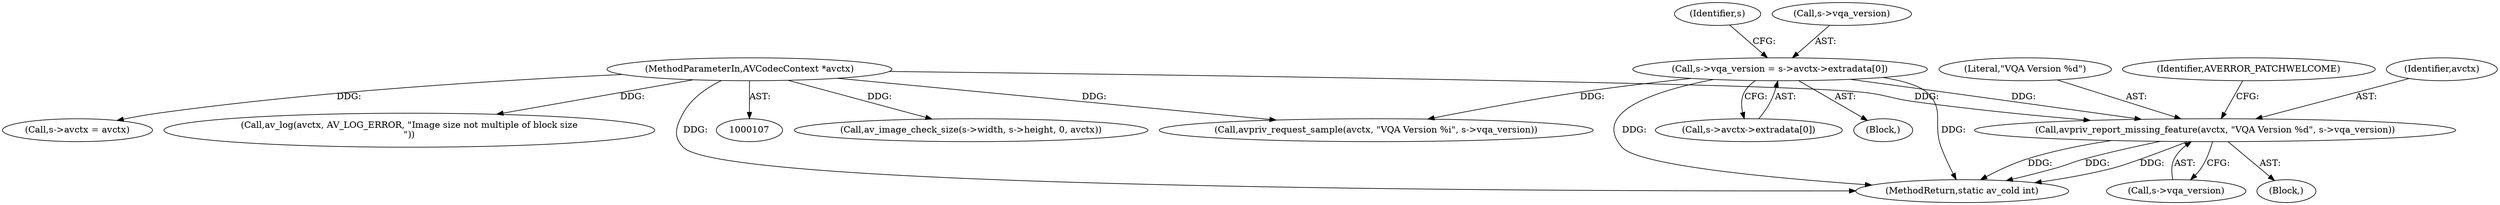 digraph "0_FFmpeg_02f909dc24b1f05cfbba75077c7707b905e63cd2@pointer" {
"1000169" [label="(Call,avpriv_report_missing_feature(avctx, \"VQA Version %d\", s->vqa_version))"];
"1000108" [label="(MethodParameterIn,AVCodecContext *avctx)"];
"1000149" [label="(Call,s->vqa_version = s->avctx->extradata[0])"];
"1000162" [label="(Identifier,s)"];
"1000109" [label="(Block,)"];
"1000150" [label="(Call,s->vqa_version)"];
"1000149" [label="(Call,s->vqa_version = s->avctx->extradata[0])"];
"1000178" [label="(Call,avpriv_request_sample(avctx, \"VQA Version %i\", s->vqa_version))"];
"1000171" [label="(Literal,\"VQA Version %d\")"];
"1000176" [label="(Identifier,AVERROR_PATCHWELCOME)"];
"1000172" [label="(Call,s->vqa_version)"];
"1000216" [label="(Call,av_image_check_size(s->width, s->height, 0, avctx))"];
"1000164" [label="(Block,)"];
"1000169" [label="(Call,avpriv_report_missing_feature(avctx, \"VQA Version %d\", s->vqa_version))"];
"1000120" [label="(Call,s->avctx = avctx)"];
"1000153" [label="(Call,s->avctx->extradata[0])"];
"1000108" [label="(MethodParameterIn,AVCodecContext *avctx)"];
"1000313" [label="(Call,av_log(avctx, AV_LOG_ERROR, \"Image size not multiple of block size\n\"))"];
"1000484" [label="(MethodReturn,static av_cold int)"];
"1000170" [label="(Identifier,avctx)"];
"1000169" -> "1000164"  [label="AST: "];
"1000169" -> "1000172"  [label="CFG: "];
"1000170" -> "1000169"  [label="AST: "];
"1000171" -> "1000169"  [label="AST: "];
"1000172" -> "1000169"  [label="AST: "];
"1000176" -> "1000169"  [label="CFG: "];
"1000169" -> "1000484"  [label="DDG: "];
"1000169" -> "1000484"  [label="DDG: "];
"1000169" -> "1000484"  [label="DDG: "];
"1000108" -> "1000169"  [label="DDG: "];
"1000149" -> "1000169"  [label="DDG: "];
"1000108" -> "1000107"  [label="AST: "];
"1000108" -> "1000484"  [label="DDG: "];
"1000108" -> "1000120"  [label="DDG: "];
"1000108" -> "1000178"  [label="DDG: "];
"1000108" -> "1000216"  [label="DDG: "];
"1000108" -> "1000313"  [label="DDG: "];
"1000149" -> "1000109"  [label="AST: "];
"1000149" -> "1000153"  [label="CFG: "];
"1000150" -> "1000149"  [label="AST: "];
"1000153" -> "1000149"  [label="AST: "];
"1000162" -> "1000149"  [label="CFG: "];
"1000149" -> "1000484"  [label="DDG: "];
"1000149" -> "1000484"  [label="DDG: "];
"1000149" -> "1000178"  [label="DDG: "];
}
